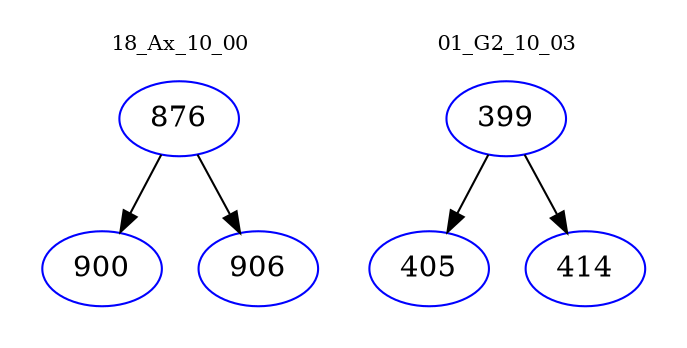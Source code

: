 digraph{
subgraph cluster_0 {
color = white
label = "18_Ax_10_00";
fontsize=10;
T0_876 [label="876", color="blue"]
T0_876 -> T0_900 [color="black"]
T0_900 [label="900", color="blue"]
T0_876 -> T0_906 [color="black"]
T0_906 [label="906", color="blue"]
}
subgraph cluster_1 {
color = white
label = "01_G2_10_03";
fontsize=10;
T1_399 [label="399", color="blue"]
T1_399 -> T1_405 [color="black"]
T1_405 [label="405", color="blue"]
T1_399 -> T1_414 [color="black"]
T1_414 [label="414", color="blue"]
}
}
